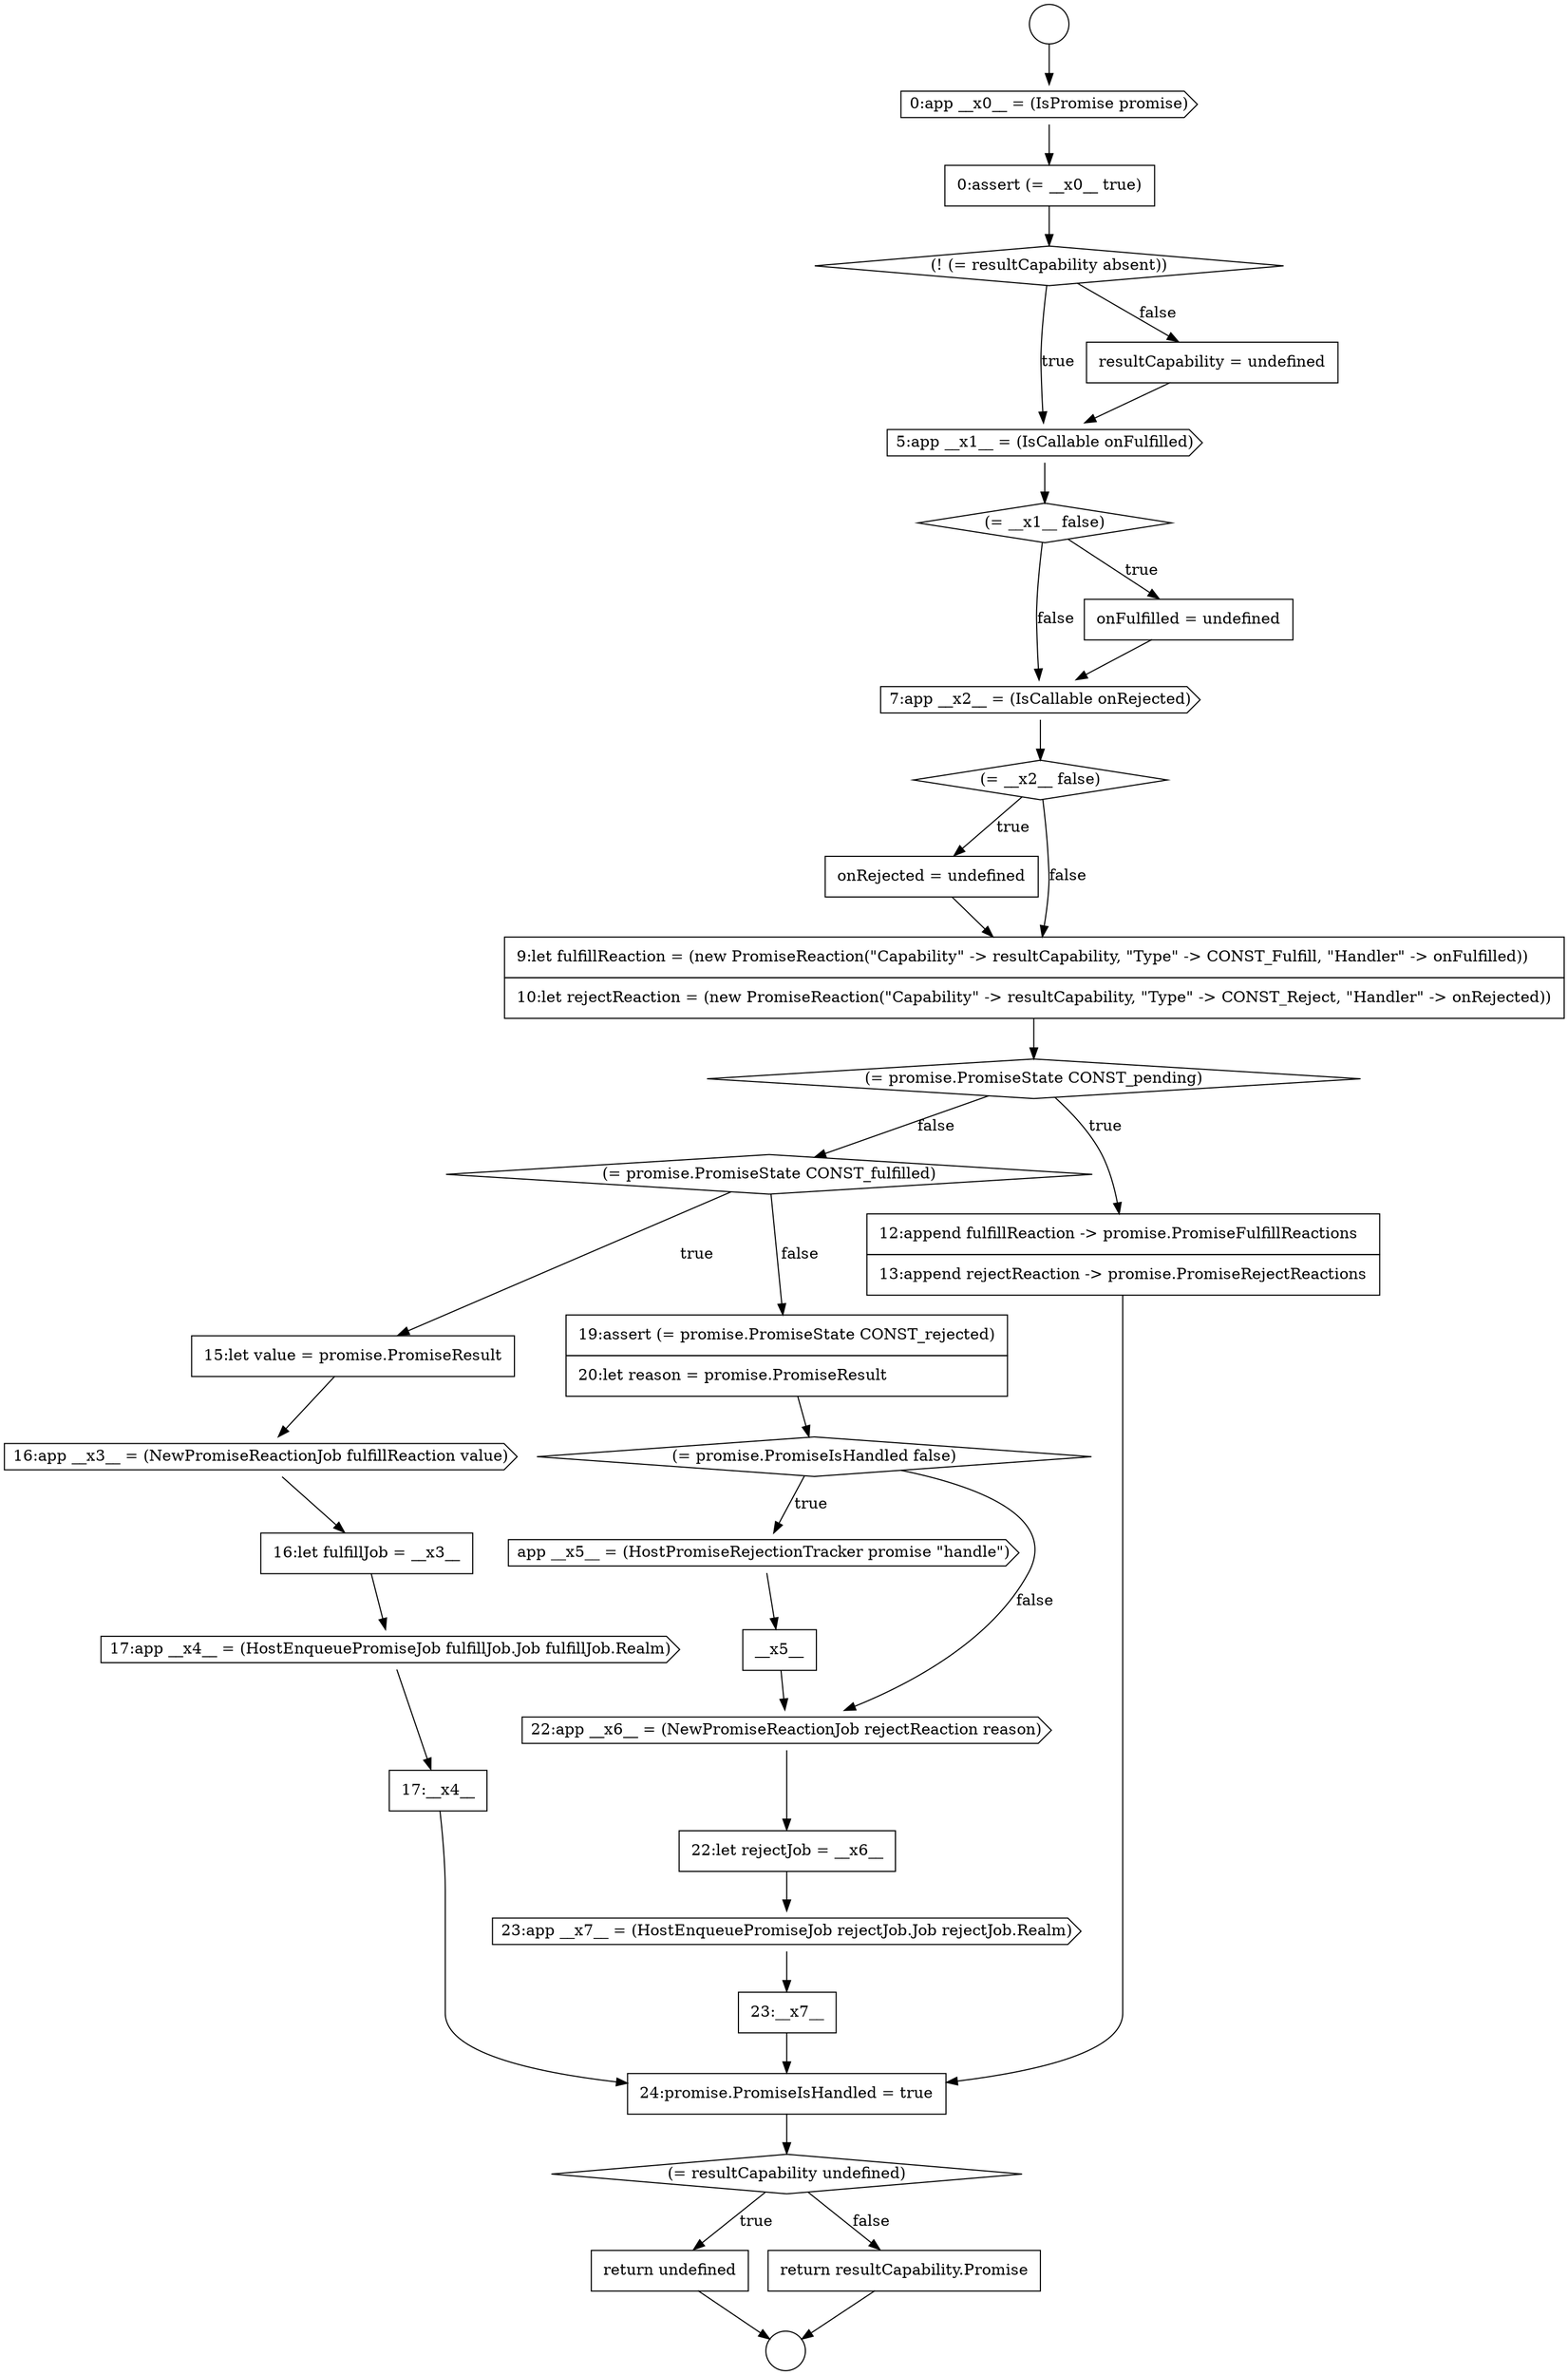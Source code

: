 digraph {
  node18603 [shape=cds, label=<<font color="black">5:app __x1__ = (IsCallable onFulfilled)</font>> color="black" fillcolor="white" style=filled]
  node18627 [shape=diamond, label=<<font color="black">(= resultCapability undefined)</font>> color="black" fillcolor="white" style=filled]
  node18613 [shape=none, margin=0, label=<<font color="black">
    <table border="0" cellborder="1" cellspacing="0" cellpadding="10">
      <tr><td align="left">15:let value = promise.PromiseResult</td></tr>
    </table>
  </font>> color="black" fillcolor="white" style=filled]
  node18608 [shape=none, margin=0, label=<<font color="black">
    <table border="0" cellborder="1" cellspacing="0" cellpadding="10">
      <tr><td align="left">onRejected = undefined</td></tr>
    </table>
  </font>> color="black" fillcolor="white" style=filled]
  node18626 [shape=none, margin=0, label=<<font color="black">
    <table border="0" cellborder="1" cellspacing="0" cellpadding="10">
      <tr><td align="left">24:promise.PromiseIsHandled = true</td></tr>
    </table>
  </font>> color="black" fillcolor="white" style=filled]
  node18621 [shape=none, margin=0, label=<<font color="black">
    <table border="0" cellborder="1" cellspacing="0" cellpadding="10">
      <tr><td align="left">__x5__</td></tr>
    </table>
  </font>> color="black" fillcolor="white" style=filled]
  node18616 [shape=cds, label=<<font color="black">17:app __x4__ = (HostEnqueuePromiseJob fulfillJob.Job fulfillJob.Realm)</font>> color="black" fillcolor="white" style=filled]
  node18602 [shape=none, margin=0, label=<<font color="black">
    <table border="0" cellborder="1" cellspacing="0" cellpadding="10">
      <tr><td align="left">resultCapability = undefined</td></tr>
    </table>
  </font>> color="black" fillcolor="white" style=filled]
  node18625 [shape=none, margin=0, label=<<font color="black">
    <table border="0" cellborder="1" cellspacing="0" cellpadding="10">
      <tr><td align="left">23:__x7__</td></tr>
    </table>
  </font>> color="black" fillcolor="white" style=filled]
  node18615 [shape=none, margin=0, label=<<font color="black">
    <table border="0" cellborder="1" cellspacing="0" cellpadding="10">
      <tr><td align="left">16:let fulfillJob = __x3__</td></tr>
    </table>
  </font>> color="black" fillcolor="white" style=filled]
  node18623 [shape=none, margin=0, label=<<font color="black">
    <table border="0" cellborder="1" cellspacing="0" cellpadding="10">
      <tr><td align="left">22:let rejectJob = __x6__</td></tr>
    </table>
  </font>> color="black" fillcolor="white" style=filled]
  node18628 [shape=none, margin=0, label=<<font color="black">
    <table border="0" cellborder="1" cellspacing="0" cellpadding="10">
      <tr><td align="left">return undefined</td></tr>
    </table>
  </font>> color="black" fillcolor="white" style=filled]
  node18606 [shape=cds, label=<<font color="black">7:app __x2__ = (IsCallable onRejected)</font>> color="black" fillcolor="white" style=filled]
  node18620 [shape=cds, label=<<font color="black">app __x5__ = (HostPromiseRejectionTracker promise &quot;handle&quot;)</font>> color="black" fillcolor="white" style=filled]
  node18610 [shape=diamond, label=<<font color="black">(= promise.PromiseState CONST_pending)</font>> color="black" fillcolor="white" style=filled]
  node18629 [shape=none, margin=0, label=<<font color="black">
    <table border="0" cellborder="1" cellspacing="0" cellpadding="10">
      <tr><td align="left">return resultCapability.Promise</td></tr>
    </table>
  </font>> color="black" fillcolor="white" style=filled]
  node18614 [shape=cds, label=<<font color="black">16:app __x3__ = (NewPromiseReactionJob fulfillReaction value)</font>> color="black" fillcolor="white" style=filled]
  node18597 [shape=circle label=" " color="black" fillcolor="white" style=filled]
  node18617 [shape=none, margin=0, label=<<font color="black">
    <table border="0" cellborder="1" cellspacing="0" cellpadding="10">
      <tr><td align="left">17:__x4__</td></tr>
    </table>
  </font>> color="black" fillcolor="white" style=filled]
  node18624 [shape=cds, label=<<font color="black">23:app __x7__ = (HostEnqueuePromiseJob rejectJob.Job rejectJob.Realm)</font>> color="black" fillcolor="white" style=filled]
  node18604 [shape=diamond, label=<<font color="black">(= __x1__ false)</font>> color="black" fillcolor="white" style=filled]
  node18607 [shape=diamond, label=<<font color="black">(= __x2__ false)</font>> color="black" fillcolor="white" style=filled]
  node18609 [shape=none, margin=0, label=<<font color="black">
    <table border="0" cellborder="1" cellspacing="0" cellpadding="10">
      <tr><td align="left">9:let fulfillReaction = (new PromiseReaction(&quot;Capability&quot; -&gt; resultCapability, &quot;Type&quot; -&gt; CONST_Fulfill, &quot;Handler&quot; -&gt; onFulfilled))</td></tr>
      <tr><td align="left">10:let rejectReaction = (new PromiseReaction(&quot;Capability&quot; -&gt; resultCapability, &quot;Type&quot; -&gt; CONST_Reject, &quot;Handler&quot; -&gt; onRejected))</td></tr>
    </table>
  </font>> color="black" fillcolor="white" style=filled]
  node18600 [shape=none, margin=0, label=<<font color="black">
    <table border="0" cellborder="1" cellspacing="0" cellpadding="10">
      <tr><td align="left">0:assert (= __x0__ true)</td></tr>
    </table>
  </font>> color="black" fillcolor="white" style=filled]
  node18618 [shape=none, margin=0, label=<<font color="black">
    <table border="0" cellborder="1" cellspacing="0" cellpadding="10">
      <tr><td align="left">19:assert (= promise.PromiseState CONST_rejected)</td></tr>
      <tr><td align="left">20:let reason = promise.PromiseResult</td></tr>
    </table>
  </font>> color="black" fillcolor="white" style=filled]
  node18601 [shape=diamond, label=<<font color="black">(! (= resultCapability absent))</font>> color="black" fillcolor="white" style=filled]
  node18612 [shape=diamond, label=<<font color="black">(= promise.PromiseState CONST_fulfilled)</font>> color="black" fillcolor="white" style=filled]
  node18599 [shape=cds, label=<<font color="black">0:app __x0__ = (IsPromise promise)</font>> color="black" fillcolor="white" style=filled]
  node18622 [shape=cds, label=<<font color="black">22:app __x6__ = (NewPromiseReactionJob rejectReaction reason)</font>> color="black" fillcolor="white" style=filled]
  node18619 [shape=diamond, label=<<font color="black">(= promise.PromiseIsHandled false)</font>> color="black" fillcolor="white" style=filled]
  node18605 [shape=none, margin=0, label=<<font color="black">
    <table border="0" cellborder="1" cellspacing="0" cellpadding="10">
      <tr><td align="left">onFulfilled = undefined</td></tr>
    </table>
  </font>> color="black" fillcolor="white" style=filled]
  node18611 [shape=none, margin=0, label=<<font color="black">
    <table border="0" cellborder="1" cellspacing="0" cellpadding="10">
      <tr><td align="left">12:append fulfillReaction -&gt; promise.PromiseFulfillReactions</td></tr>
      <tr><td align="left">13:append rejectReaction -&gt; promise.PromiseRejectReactions</td></tr>
    </table>
  </font>> color="black" fillcolor="white" style=filled]
  node18598 [shape=circle label=" " color="black" fillcolor="white" style=filled]
  node18616 -> node18617 [ color="black"]
  node18597 -> node18599 [ color="black"]
  node18617 -> node18626 [ color="black"]
  node18602 -> node18603 [ color="black"]
  node18599 -> node18600 [ color="black"]
  node18604 -> node18605 [label=<<font color="black">true</font>> color="black"]
  node18604 -> node18606 [label=<<font color="black">false</font>> color="black"]
  node18628 -> node18598 [ color="black"]
  node18623 -> node18624 [ color="black"]
  node18624 -> node18625 [ color="black"]
  node18615 -> node18616 [ color="black"]
  node18611 -> node18626 [ color="black"]
  node18626 -> node18627 [ color="black"]
  node18625 -> node18626 [ color="black"]
  node18629 -> node18598 [ color="black"]
  node18607 -> node18608 [label=<<font color="black">true</font>> color="black"]
  node18607 -> node18609 [label=<<font color="black">false</font>> color="black"]
  node18609 -> node18610 [ color="black"]
  node18601 -> node18603 [label=<<font color="black">true</font>> color="black"]
  node18601 -> node18602 [label=<<font color="black">false</font>> color="black"]
  node18620 -> node18621 [ color="black"]
  node18600 -> node18601 [ color="black"]
  node18603 -> node18604 [ color="black"]
  node18618 -> node18619 [ color="black"]
  node18614 -> node18615 [ color="black"]
  node18627 -> node18628 [label=<<font color="black">true</font>> color="black"]
  node18627 -> node18629 [label=<<font color="black">false</font>> color="black"]
  node18606 -> node18607 [ color="black"]
  node18608 -> node18609 [ color="black"]
  node18605 -> node18606 [ color="black"]
  node18613 -> node18614 [ color="black"]
  node18612 -> node18613 [label=<<font color="black">true</font>> color="black"]
  node18612 -> node18618 [label=<<font color="black">false</font>> color="black"]
  node18622 -> node18623 [ color="black"]
  node18619 -> node18620 [label=<<font color="black">true</font>> color="black"]
  node18619 -> node18622 [label=<<font color="black">false</font>> color="black"]
  node18610 -> node18611 [label=<<font color="black">true</font>> color="black"]
  node18610 -> node18612 [label=<<font color="black">false</font>> color="black"]
  node18621 -> node18622 [ color="black"]
}
